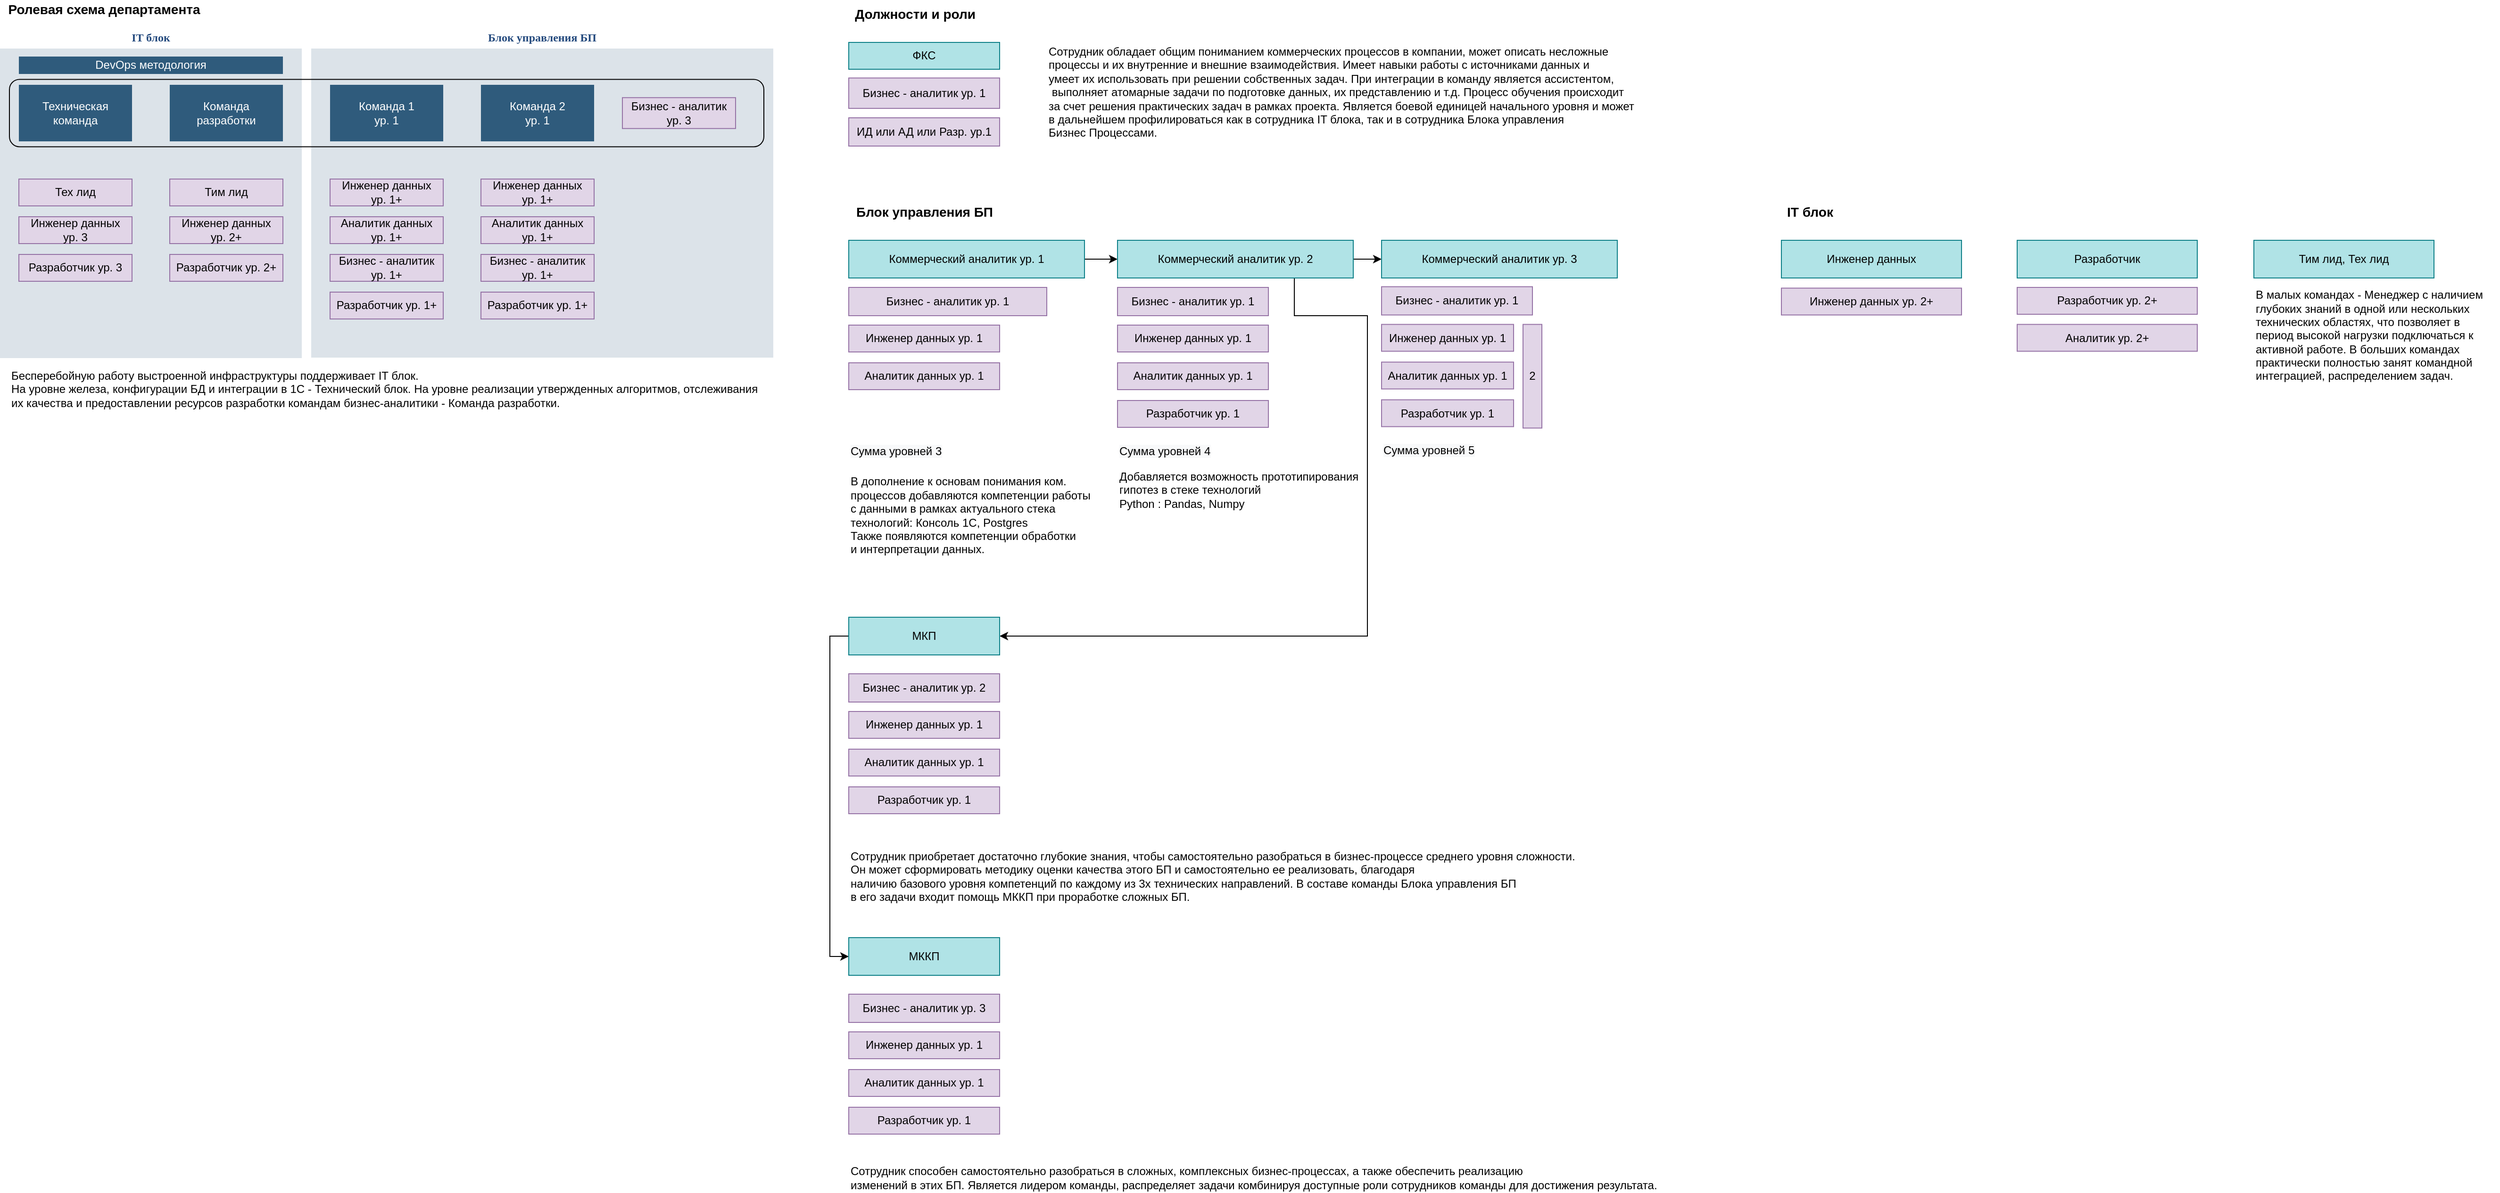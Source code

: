 <mxfile version="18.1.2" type="github">
  <diagram id="07fea595-8f29-1299-0266-81d95cde20df" name="Page-1">
    <mxGraphModel dx="2785" dy="928" grid="1" gridSize="10" guides="1" tooltips="1" connect="1" arrows="1" fold="1" page="1" pageScale="1" pageWidth="1169" pageHeight="827" background="#ffffff" math="0" shadow="0">
      <root>
        <mxCell id="0" />
        <mxCell id="1" parent="0" />
        <mxCell id="170" value="&lt;font color=&quot;#23497d&quot;&gt;IT блок&lt;/font&gt;" style="swimlane;whiteSpace=wrap;fillColor=none;swimlaneFillColor=#BAC8D3;fontColor=#2F5B7C;fontFamily=Tahoma;html=1;strokeColor=none;opacity=50;" parent="1" vertex="1">
          <mxGeometry x="-970" y="553.5" width="320" height="351.5" as="geometry">
            <mxRectangle x="20" y="20" width="80" height="23" as="alternateBounds" />
          </mxGeometry>
        </mxCell>
        <mxCell id="171" value="Техническая команда" style="whiteSpace=wrap;shadow=0;fontColor=#FFFFFF;fontFamily=Helvetica;fontStyle=0;html=1;fontSize=12;plain-purple;strokeColor=none;fillColor=#2f5b7c;gradientColor=none;spacing=6;verticalAlign=middle;" parent="170" vertex="1">
          <mxGeometry x="20" y="61.5" width="120" height="60" as="geometry" />
        </mxCell>
        <mxCell id="172" value="Команда разработки" style="whiteSpace=wrap;strokeColor=none;fillColor=#2f5b7c;shadow=0;fontColor=#FFFFFF;fontFamily=Helvetica;fontStyle=0;html=1;fontSize=12;spacing=6;verticalAlign=middle;" parent="170" vertex="1">
          <mxGeometry x="180" y="61.5" width="120" height="60" as="geometry" />
        </mxCell>
        <mxCell id="173" value="Тех лид" style="whiteSpace=wrap;strokeColor=#9673a6;fillColor=#e1d5e7;shadow=0;fontFamily=Helvetica;fontStyle=0;html=1;fontSize=12;spacing=6;verticalAlign=middle;" parent="170" vertex="1">
          <mxGeometry x="20" y="161.5" width="120" height="28.5" as="geometry" />
        </mxCell>
        <mxCell id="182" value="DevOps методология" style="whiteSpace=wrap;strokeColor=none;fillColor=#2f5b7c;shadow=0;fontColor=#FFFFFF;fontFamily=Helvetica;fontStyle=0;html=1;fontSize=12;spacing=6;verticalAlign=middle;" parent="170" vertex="1">
          <mxGeometry x="20" y="31.5" width="280" height="18.5" as="geometry" />
        </mxCell>
        <mxCell id="q-G5kUrWomw_NDkCvjXE-217" value="Инженер данных ур. 3" style="whiteSpace=wrap;strokeColor=#9673a6;fillColor=#e1d5e7;shadow=0;fontFamily=Helvetica;fontStyle=0;html=1;fontSize=12;spacing=6;verticalAlign=middle;" vertex="1" parent="170">
          <mxGeometry x="20" y="201.5" width="120" height="28.5" as="geometry" />
        </mxCell>
        <mxCell id="q-G5kUrWomw_NDkCvjXE-218" value="Разработчик ур. 3" style="whiteSpace=wrap;strokeColor=#9673a6;fillColor=#e1d5e7;shadow=0;fontFamily=Helvetica;fontStyle=0;html=1;fontSize=12;spacing=6;verticalAlign=middle;" vertex="1" parent="170">
          <mxGeometry x="20" y="241.5" width="120" height="28.5" as="geometry" />
        </mxCell>
        <mxCell id="q-G5kUrWomw_NDkCvjXE-219" value="Тим лид" style="whiteSpace=wrap;strokeColor=#9673a6;fillColor=#e1d5e7;shadow=0;fontFamily=Helvetica;fontStyle=0;html=1;fontSize=12;spacing=6;verticalAlign=middle;" vertex="1" parent="170">
          <mxGeometry x="180" y="161.5" width="120" height="28.5" as="geometry" />
        </mxCell>
        <mxCell id="q-G5kUrWomw_NDkCvjXE-220" value="Инженер данных ур. 2+" style="whiteSpace=wrap;strokeColor=#9673a6;fillColor=#e1d5e7;shadow=0;fontFamily=Helvetica;fontStyle=0;html=1;fontSize=12;spacing=6;verticalAlign=middle;" vertex="1" parent="170">
          <mxGeometry x="180" y="201.5" width="120" height="28.5" as="geometry" />
        </mxCell>
        <mxCell id="q-G5kUrWomw_NDkCvjXE-221" value="Разработчик ур. 2+" style="whiteSpace=wrap;strokeColor=#9673a6;fillColor=#e1d5e7;shadow=0;fontFamily=Helvetica;fontStyle=0;html=1;fontSize=12;spacing=6;verticalAlign=middle;" vertex="1" parent="170">
          <mxGeometry x="180" y="241.5" width="120" height="28.5" as="geometry" />
        </mxCell>
        <mxCell id="q-G5kUrWomw_NDkCvjXE-231" value="&lt;font style=&quot;font-size: 14px;&quot;&gt;&lt;b&gt;Ролевая схема департамента&lt;/b&gt;&lt;/font&gt;" style="text;html=1;align=center;verticalAlign=middle;resizable=0;points=[];autosize=1;strokeColor=none;fillColor=none;" vertex="1" parent="1">
          <mxGeometry x="-970" y="525" width="220" height="20" as="geometry" />
        </mxCell>
        <mxCell id="183" value="&lt;font color=&quot;#23497d&quot;&gt;Блок управления БП&lt;/font&gt;" style="swimlane;whiteSpace=wrap;fillColor=none;swimlaneFillColor=#BAC8D3;fontColor=#2F5B7C;fontFamily=Tahoma;html=1;strokeColor=none;opacity=50;" parent="1" vertex="1">
          <mxGeometry x="-640" y="553.5" width="490" height="351" as="geometry">
            <mxRectangle x="270" y="110" width="80" height="23" as="alternateBounds" />
          </mxGeometry>
        </mxCell>
        <mxCell id="184" value="Команда 1&lt;br&gt;ур. 1" style="whiteSpace=wrap;shadow=0;fontColor=#FFFFFF;fontFamily=Helvetica;fontStyle=0;html=1;fontSize=12;plain-purple;strokeColor=none;fillColor=#2f5b7c;gradientColor=none;spacing=6;verticalAlign=middle;" parent="183" vertex="1">
          <mxGeometry x="20" y="61.5" width="120" height="60" as="geometry" />
        </mxCell>
        <mxCell id="q-G5kUrWomw_NDkCvjXE-222" value="Команда 2&lt;br&gt;ур. 1" style="whiteSpace=wrap;shadow=0;fontColor=#FFFFFF;fontFamily=Helvetica;fontStyle=0;html=1;fontSize=12;plain-purple;strokeColor=none;fillColor=#2f5b7c;gradientColor=none;spacing=6;verticalAlign=middle;" vertex="1" parent="183">
          <mxGeometry x="180" y="61.5" width="120" height="60" as="geometry" />
        </mxCell>
        <mxCell id="q-G5kUrWomw_NDkCvjXE-223" value="Инженер данных ур. 1+" style="whiteSpace=wrap;strokeColor=#9673a6;fillColor=#e1d5e7;shadow=0;fontFamily=Helvetica;fontStyle=0;html=1;fontSize=12;spacing=6;verticalAlign=middle;" vertex="1" parent="183">
          <mxGeometry x="20" y="161.5" width="120" height="28.5" as="geometry" />
        </mxCell>
        <mxCell id="q-G5kUrWomw_NDkCvjXE-224" value="Аналитик данных ур. 1+" style="whiteSpace=wrap;strokeColor=#9673a6;fillColor=#e1d5e7;shadow=0;fontFamily=Helvetica;fontStyle=0;html=1;fontSize=12;spacing=6;verticalAlign=middle;" vertex="1" parent="183">
          <mxGeometry x="20" y="201.5" width="120" height="28.5" as="geometry" />
        </mxCell>
        <mxCell id="q-G5kUrWomw_NDkCvjXE-225" value="Бизнес - аналитик ур. 1+" style="whiteSpace=wrap;strokeColor=#9673a6;fillColor=#e1d5e7;shadow=0;fontFamily=Helvetica;fontStyle=0;html=1;fontSize=12;spacing=6;verticalAlign=middle;" vertex="1" parent="183">
          <mxGeometry x="20" y="241.5" width="120" height="28.5" as="geometry" />
        </mxCell>
        <mxCell id="q-G5kUrWomw_NDkCvjXE-226" value="Разработчик ур. 1+" style="whiteSpace=wrap;strokeColor=#9673a6;fillColor=#e1d5e7;shadow=0;fontFamily=Helvetica;fontStyle=0;html=1;fontSize=12;spacing=6;verticalAlign=middle;" vertex="1" parent="183">
          <mxGeometry x="20" y="281.5" width="120" height="28.5" as="geometry" />
        </mxCell>
        <mxCell id="q-G5kUrWomw_NDkCvjXE-227" value="Инженер данных ур. 1+" style="whiteSpace=wrap;strokeColor=#9673a6;fillColor=#e1d5e7;shadow=0;fontFamily=Helvetica;fontStyle=0;html=1;fontSize=12;spacing=6;verticalAlign=middle;" vertex="1" parent="183">
          <mxGeometry x="180" y="161.5" width="120" height="28.5" as="geometry" />
        </mxCell>
        <mxCell id="q-G5kUrWomw_NDkCvjXE-228" value="Аналитик данных ур. 1+" style="whiteSpace=wrap;strokeColor=#9673a6;fillColor=#e1d5e7;shadow=0;fontFamily=Helvetica;fontStyle=0;html=1;fontSize=12;spacing=6;verticalAlign=middle;" vertex="1" parent="183">
          <mxGeometry x="180" y="201.5" width="120" height="28.5" as="geometry" />
        </mxCell>
        <mxCell id="q-G5kUrWomw_NDkCvjXE-229" value="Бизнес - аналитик ур. 1+" style="whiteSpace=wrap;strokeColor=#9673a6;fillColor=#e1d5e7;shadow=0;fontFamily=Helvetica;fontStyle=0;html=1;fontSize=12;spacing=6;verticalAlign=middle;" vertex="1" parent="183">
          <mxGeometry x="180" y="241.5" width="120" height="28.5" as="geometry" />
        </mxCell>
        <mxCell id="q-G5kUrWomw_NDkCvjXE-230" value="Разработчик ур. 1+" style="whiteSpace=wrap;strokeColor=#9673a6;fillColor=#e1d5e7;shadow=0;fontFamily=Helvetica;fontStyle=0;html=1;fontSize=12;spacing=6;verticalAlign=middle;" vertex="1" parent="183">
          <mxGeometry x="180" y="281.5" width="120" height="28.5" as="geometry" />
        </mxCell>
        <mxCell id="q-G5kUrWomw_NDkCvjXE-232" value="" style="rounded=1;whiteSpace=wrap;html=1;fillColor=none;" vertex="1" parent="183">
          <mxGeometry x="-320" y="55.75" width="800" height="71.5" as="geometry" />
        </mxCell>
        <mxCell id="q-G5kUrWomw_NDkCvjXE-233" value="Бизнес - аналитик ур. 3" style="whiteSpace=wrap;strokeColor=#9673a6;fillColor=#e1d5e7;shadow=0;fontFamily=Helvetica;fontStyle=0;html=1;fontSize=12;spacing=6;verticalAlign=middle;" vertex="1" parent="183">
          <mxGeometry x="330" y="75.13" width="120" height="32.75" as="geometry" />
        </mxCell>
        <mxCell id="q-G5kUrWomw_NDkCvjXE-234" value="&lt;font style=&quot;font-size: 14px;&quot;&gt;&lt;b&gt;Должности и роли&lt;/b&gt;&lt;/font&gt;" style="text;html=1;align=center;verticalAlign=middle;resizable=0;points=[];autosize=1;strokeColor=none;fillColor=none;" vertex="1" parent="1">
          <mxGeometry x="-70" y="530" width="140" height="20" as="geometry" />
        </mxCell>
        <mxCell id="q-G5kUrWomw_NDkCvjXE-276" style="edgeStyle=orthogonalEdgeStyle;rounded=0;orthogonalLoop=1;jettySize=auto;html=1;exitX=1;exitY=0.5;exitDx=0;exitDy=0;entryX=0;entryY=0.5;entryDx=0;entryDy=0;fontSize=14;" edge="1" parent="1" source="q-G5kUrWomw_NDkCvjXE-235" target="q-G5kUrWomw_NDkCvjXE-243">
          <mxGeometry relative="1" as="geometry" />
        </mxCell>
        <mxCell id="q-G5kUrWomw_NDkCvjXE-235" value="Коммерческий аналитик ур. 1" style="whiteSpace=wrap;strokeColor=#0e8088;fillColor=#b0e3e6;shadow=0;fontFamily=Helvetica;fontStyle=0;html=1;fontSize=12;spacing=6;verticalAlign=middle;" vertex="1" parent="1">
          <mxGeometry x="-70" y="780" width="250" height="40" as="geometry" />
        </mxCell>
        <mxCell id="q-G5kUrWomw_NDkCvjXE-236" value="ФКС" style="whiteSpace=wrap;strokeColor=#0e8088;fillColor=#b0e3e6;shadow=0;fontFamily=Helvetica;fontStyle=0;html=1;fontSize=12;spacing=6;verticalAlign=middle;" vertex="1" parent="1">
          <mxGeometry x="-70" y="570" width="160" height="28.5" as="geometry" />
        </mxCell>
        <mxCell id="q-G5kUrWomw_NDkCvjXE-237" value="Бизнес - аналитик ур. 1" style="whiteSpace=wrap;strokeColor=#9673a6;fillColor=#e1d5e7;shadow=0;fontFamily=Helvetica;fontStyle=0;html=1;fontSize=12;spacing=6;verticalAlign=middle;" vertex="1" parent="1">
          <mxGeometry x="-70" y="607.75" width="160" height="32.25" as="geometry" />
        </mxCell>
        <mxCell id="q-G5kUrWomw_NDkCvjXE-238" value="Инженер данных ур. 1" style="whiteSpace=wrap;strokeColor=#9673a6;fillColor=#e1d5e7;shadow=0;fontFamily=Helvetica;fontStyle=0;html=1;fontSize=12;spacing=6;verticalAlign=middle;" vertex="1" parent="1">
          <mxGeometry x="-70" y="870" width="160" height="28.5" as="geometry" />
        </mxCell>
        <mxCell id="q-G5kUrWomw_NDkCvjXE-239" value="ИД или АД или Разр. ур.1" style="whiteSpace=wrap;strokeColor=#9673a6;fillColor=#e1d5e7;shadow=0;fontFamily=Helvetica;fontStyle=0;html=1;fontSize=12;spacing=6;verticalAlign=middle;" vertex="1" parent="1">
          <mxGeometry x="-70" y="650" width="160" height="30" as="geometry" />
        </mxCell>
        <mxCell id="q-G5kUrWomw_NDkCvjXE-240" value="Аналитик данных ур. 1" style="whiteSpace=wrap;strokeColor=#9673a6;fillColor=#e1d5e7;shadow=0;fontFamily=Helvetica;fontStyle=0;html=1;fontSize=12;spacing=6;verticalAlign=middle;" vertex="1" parent="1">
          <mxGeometry x="-70" y="910" width="160" height="28.5" as="geometry" />
        </mxCell>
        <mxCell id="q-G5kUrWomw_NDkCvjXE-241" value="Бизнес - аналитик ур. 1" style="whiteSpace=wrap;strokeColor=#9673a6;fillColor=#e1d5e7;shadow=0;fontFamily=Helvetica;fontStyle=0;html=1;fontSize=12;spacing=6;verticalAlign=middle;" vertex="1" parent="1">
          <mxGeometry x="-70" y="830" width="210" height="30" as="geometry" />
        </mxCell>
        <mxCell id="q-G5kUrWomw_NDkCvjXE-277" style="edgeStyle=orthogonalEdgeStyle;rounded=0;orthogonalLoop=1;jettySize=auto;html=1;exitX=1;exitY=0.5;exitDx=0;exitDy=0;entryX=0;entryY=0.5;entryDx=0;entryDy=0;fontSize=14;" edge="1" parent="1" source="q-G5kUrWomw_NDkCvjXE-243" target="q-G5kUrWomw_NDkCvjXE-248">
          <mxGeometry relative="1" as="geometry" />
        </mxCell>
        <mxCell id="q-G5kUrWomw_NDkCvjXE-278" style="edgeStyle=orthogonalEdgeStyle;rounded=0;orthogonalLoop=1;jettySize=auto;html=1;exitX=0.75;exitY=1;exitDx=0;exitDy=0;entryX=1;entryY=0.5;entryDx=0;entryDy=0;fontSize=14;" edge="1" parent="1" source="q-G5kUrWomw_NDkCvjXE-243" target="q-G5kUrWomw_NDkCvjXE-254">
          <mxGeometry relative="1" as="geometry">
            <Array as="points">
              <mxPoint x="403" y="860" />
              <mxPoint x="480" y="860" />
              <mxPoint x="480" y="1200" />
            </Array>
          </mxGeometry>
        </mxCell>
        <mxCell id="q-G5kUrWomw_NDkCvjXE-243" value="Коммерческий аналитик ур. 2" style="whiteSpace=wrap;strokeColor=#0e8088;fillColor=#b0e3e6;shadow=0;fontFamily=Helvetica;fontStyle=0;html=1;fontSize=12;spacing=6;verticalAlign=middle;" vertex="1" parent="1">
          <mxGeometry x="215" y="780" width="250" height="40" as="geometry" />
        </mxCell>
        <mxCell id="q-G5kUrWomw_NDkCvjXE-244" value="Инженер данных ур. 1" style="whiteSpace=wrap;strokeColor=#9673a6;fillColor=#e1d5e7;shadow=0;fontFamily=Helvetica;fontStyle=0;html=1;fontSize=12;spacing=6;verticalAlign=middle;" vertex="1" parent="1">
          <mxGeometry x="215" y="870" width="160" height="28.5" as="geometry" />
        </mxCell>
        <mxCell id="q-G5kUrWomw_NDkCvjXE-245" value="Аналитик данных ур. 1" style="whiteSpace=wrap;strokeColor=#9673a6;fillColor=#e1d5e7;shadow=0;fontFamily=Helvetica;fontStyle=0;html=1;fontSize=12;spacing=6;verticalAlign=middle;" vertex="1" parent="1">
          <mxGeometry x="215" y="910" width="160" height="28.5" as="geometry" />
        </mxCell>
        <mxCell id="q-G5kUrWomw_NDkCvjXE-246" value="Бизнес - аналитик ур. 1" style="whiteSpace=wrap;strokeColor=#9673a6;fillColor=#e1d5e7;shadow=0;fontFamily=Helvetica;fontStyle=0;html=1;fontSize=12;spacing=6;verticalAlign=middle;" vertex="1" parent="1">
          <mxGeometry x="215" y="830" width="160" height="30" as="geometry" />
        </mxCell>
        <mxCell id="q-G5kUrWomw_NDkCvjXE-247" value="Разработчик ур. 1" style="whiteSpace=wrap;strokeColor=#9673a6;fillColor=#e1d5e7;shadow=0;fontFamily=Helvetica;fontStyle=0;html=1;fontSize=12;spacing=6;verticalAlign=middle;" vertex="1" parent="1">
          <mxGeometry x="215" y="950" width="160" height="28.5" as="geometry" />
        </mxCell>
        <mxCell id="q-G5kUrWomw_NDkCvjXE-248" value="Коммерческий аналитик ур. 3" style="whiteSpace=wrap;strokeColor=#0e8088;fillColor=#b0e3e6;shadow=0;fontFamily=Helvetica;fontStyle=0;html=1;fontSize=12;spacing=6;verticalAlign=middle;" vertex="1" parent="1">
          <mxGeometry x="495" y="780" width="250" height="40" as="geometry" />
        </mxCell>
        <mxCell id="q-G5kUrWomw_NDkCvjXE-249" value="Инженер данных ур. 1" style="whiteSpace=wrap;strokeColor=#9673a6;fillColor=#e1d5e7;shadow=0;fontFamily=Helvetica;fontStyle=0;html=1;fontSize=12;spacing=6;verticalAlign=middle;" vertex="1" parent="1">
          <mxGeometry x="495" y="869.25" width="140" height="28.5" as="geometry" />
        </mxCell>
        <mxCell id="q-G5kUrWomw_NDkCvjXE-250" value="Аналитик данных ур. 1" style="whiteSpace=wrap;strokeColor=#9673a6;fillColor=#e1d5e7;shadow=0;fontFamily=Helvetica;fontStyle=0;html=1;fontSize=12;spacing=6;verticalAlign=middle;" vertex="1" parent="1">
          <mxGeometry x="495" y="909.25" width="140" height="28.5" as="geometry" />
        </mxCell>
        <mxCell id="q-G5kUrWomw_NDkCvjXE-251" value="Бизнес - аналитик ур. 1" style="whiteSpace=wrap;strokeColor=#9673a6;fillColor=#e1d5e7;shadow=0;fontFamily=Helvetica;fontStyle=0;html=1;fontSize=12;spacing=6;verticalAlign=middle;" vertex="1" parent="1">
          <mxGeometry x="495" y="829.25" width="160" height="30" as="geometry" />
        </mxCell>
        <mxCell id="q-G5kUrWomw_NDkCvjXE-252" value="Разработчик ур. 1" style="whiteSpace=wrap;strokeColor=#9673a6;fillColor=#e1d5e7;shadow=0;fontFamily=Helvetica;fontStyle=0;html=1;fontSize=12;spacing=6;verticalAlign=middle;" vertex="1" parent="1">
          <mxGeometry x="495" y="949.25" width="140" height="28.5" as="geometry" />
        </mxCell>
        <mxCell id="q-G5kUrWomw_NDkCvjXE-253" value="2" style="whiteSpace=wrap;strokeColor=#9673a6;fillColor=#e1d5e7;shadow=0;fontFamily=Helvetica;fontStyle=0;html=1;fontSize=12;spacing=6;verticalAlign=middle;" vertex="1" parent="1">
          <mxGeometry x="645" y="869.25" width="20" height="110" as="geometry" />
        </mxCell>
        <mxCell id="q-G5kUrWomw_NDkCvjXE-285" style="edgeStyle=orthogonalEdgeStyle;rounded=0;orthogonalLoop=1;jettySize=auto;html=1;exitX=0;exitY=0.5;exitDx=0;exitDy=0;entryX=0;entryY=0.5;entryDx=0;entryDy=0;fontSize=14;" edge="1" parent="1" source="q-G5kUrWomw_NDkCvjXE-254" target="q-G5kUrWomw_NDkCvjXE-259">
          <mxGeometry relative="1" as="geometry" />
        </mxCell>
        <mxCell id="q-G5kUrWomw_NDkCvjXE-254" value="МКП" style="whiteSpace=wrap;strokeColor=#0e8088;fillColor=#b0e3e6;shadow=0;fontFamily=Helvetica;fontStyle=0;html=1;fontSize=12;spacing=6;verticalAlign=middle;" vertex="1" parent="1">
          <mxGeometry x="-70" y="1180" width="160" height="40" as="geometry" />
        </mxCell>
        <mxCell id="q-G5kUrWomw_NDkCvjXE-255" value="Инженер данных ур. 1" style="whiteSpace=wrap;strokeColor=#9673a6;fillColor=#e1d5e7;shadow=0;fontFamily=Helvetica;fontStyle=0;html=1;fontSize=12;spacing=6;verticalAlign=middle;" vertex="1" parent="1">
          <mxGeometry x="-70" y="1280" width="160" height="28.5" as="geometry" />
        </mxCell>
        <mxCell id="q-G5kUrWomw_NDkCvjXE-256" value="Аналитик данных ур. 1" style="whiteSpace=wrap;strokeColor=#9673a6;fillColor=#e1d5e7;shadow=0;fontFamily=Helvetica;fontStyle=0;html=1;fontSize=12;spacing=6;verticalAlign=middle;" vertex="1" parent="1">
          <mxGeometry x="-70" y="1320" width="160" height="28.5" as="geometry" />
        </mxCell>
        <mxCell id="q-G5kUrWomw_NDkCvjXE-257" value="Бизнес - аналитик ур. 2" style="whiteSpace=wrap;strokeColor=#9673a6;fillColor=#e1d5e7;shadow=0;fontFamily=Helvetica;fontStyle=0;html=1;fontSize=12;spacing=6;verticalAlign=middle;" vertex="1" parent="1">
          <mxGeometry x="-70" y="1240" width="160" height="30" as="geometry" />
        </mxCell>
        <mxCell id="q-G5kUrWomw_NDkCvjXE-258" value="Разработчик ур. 1" style="whiteSpace=wrap;strokeColor=#9673a6;fillColor=#e1d5e7;shadow=0;fontFamily=Helvetica;fontStyle=0;html=1;fontSize=12;spacing=6;verticalAlign=middle;" vertex="1" parent="1">
          <mxGeometry x="-70" y="1360" width="160" height="28.5" as="geometry" />
        </mxCell>
        <mxCell id="q-G5kUrWomw_NDkCvjXE-259" value="МККП" style="whiteSpace=wrap;strokeColor=#0e8088;fillColor=#b0e3e6;shadow=0;fontFamily=Helvetica;fontStyle=0;html=1;fontSize=12;spacing=6;verticalAlign=middle;" vertex="1" parent="1">
          <mxGeometry x="-70" y="1520" width="160" height="40" as="geometry" />
        </mxCell>
        <mxCell id="q-G5kUrWomw_NDkCvjXE-260" value="Инженер данных ур. 1" style="whiteSpace=wrap;strokeColor=#9673a6;fillColor=#e1d5e7;shadow=0;fontFamily=Helvetica;fontStyle=0;html=1;fontSize=12;spacing=6;verticalAlign=middle;" vertex="1" parent="1">
          <mxGeometry x="-70" y="1620" width="160" height="28.5" as="geometry" />
        </mxCell>
        <mxCell id="q-G5kUrWomw_NDkCvjXE-261" value="Аналитик данных ур. 1" style="whiteSpace=wrap;strokeColor=#9673a6;fillColor=#e1d5e7;shadow=0;fontFamily=Helvetica;fontStyle=0;html=1;fontSize=12;spacing=6;verticalAlign=middle;" vertex="1" parent="1">
          <mxGeometry x="-70" y="1660" width="160" height="28.5" as="geometry" />
        </mxCell>
        <mxCell id="q-G5kUrWomw_NDkCvjXE-262" value="Бизнес - аналитик ур. 3" style="whiteSpace=wrap;strokeColor=#9673a6;fillColor=#e1d5e7;shadow=0;fontFamily=Helvetica;fontStyle=0;html=1;fontSize=12;spacing=6;verticalAlign=middle;" vertex="1" parent="1">
          <mxGeometry x="-70" y="1580" width="160" height="30" as="geometry" />
        </mxCell>
        <mxCell id="q-G5kUrWomw_NDkCvjXE-263" value="Разработчик ур. 1" style="whiteSpace=wrap;strokeColor=#9673a6;fillColor=#e1d5e7;shadow=0;fontFamily=Helvetica;fontStyle=0;html=1;fontSize=12;spacing=6;verticalAlign=middle;" vertex="1" parent="1">
          <mxGeometry x="-70" y="1700" width="160" height="28.5" as="geometry" />
        </mxCell>
        <mxCell id="q-G5kUrWomw_NDkCvjXE-266" value="&lt;span style=&quot;color: rgb(0, 0, 0); font-family: Helvetica; font-size: 12px; font-style: normal; font-variant-ligatures: normal; font-variant-caps: normal; font-weight: 400; letter-spacing: normal; orphans: 2; text-align: center; text-indent: 0px; text-transform: none; widows: 2; word-spacing: 0px; -webkit-text-stroke-width: 0px; background-color: rgb(248, 249, 250); text-decoration-thickness: initial; text-decoration-style: initial; text-decoration-color: initial; float: none; display: inline !important;&quot;&gt;Сумма уровней 3&lt;/span&gt;" style="text;whiteSpace=wrap;html=1;" vertex="1" parent="1">
          <mxGeometry x="-70" y="990" width="120" height="30" as="geometry" />
        </mxCell>
        <mxCell id="q-G5kUrWomw_NDkCvjXE-267" value="&lt;span style=&quot;color: rgb(0, 0, 0); font-family: Helvetica; font-size: 12px; font-style: normal; font-variant-ligatures: normal; font-variant-caps: normal; font-weight: 400; letter-spacing: normal; orphans: 2; text-align: center; text-indent: 0px; text-transform: none; widows: 2; word-spacing: 0px; -webkit-text-stroke-width: 0px; background-color: rgb(248, 249, 250); text-decoration-thickness: initial; text-decoration-style: initial; text-decoration-color: initial; float: none; display: inline !important;&quot;&gt;Сумма уровней 4&lt;/span&gt;" style="text;whiteSpace=wrap;html=1;" vertex="1" parent="1">
          <mxGeometry x="215" y="990" width="120" height="30" as="geometry" />
        </mxCell>
        <mxCell id="q-G5kUrWomw_NDkCvjXE-268" value="&lt;span style=&quot;color: rgb(0, 0, 0); font-family: Helvetica; font-size: 12px; font-style: normal; font-variant-ligatures: normal; font-variant-caps: normal; font-weight: 400; letter-spacing: normal; orphans: 2; text-align: center; text-indent: 0px; text-transform: none; widows: 2; word-spacing: 0px; -webkit-text-stroke-width: 0px; background-color: rgb(248, 249, 250); text-decoration-thickness: initial; text-decoration-style: initial; text-decoration-color: initial; float: none; display: inline !important;&quot;&gt;Сумма уровней 5&lt;/span&gt;" style="text;whiteSpace=wrap;html=1;" vertex="1" parent="1">
          <mxGeometry x="495" y="989.25" width="120" height="30" as="geometry" />
        </mxCell>
        <mxCell id="q-G5kUrWomw_NDkCvjXE-265" value="&lt;div style=&quot;&quot;&gt;&lt;span style=&quot;background-color: initial;&quot;&gt;Сотрудник обладает общим пониманием коммерческих процессов в компании,&amp;nbsp;&lt;/span&gt;&lt;span style=&quot;background-color: initial;&quot;&gt;может описать несложные&amp;nbsp;&lt;/span&gt;&lt;/div&gt;&lt;div style=&quot;&quot;&gt;&lt;span style=&quot;background-color: initial;&quot;&gt;процессы и их внутренние и внешние взаимодействия.&amp;nbsp;&lt;/span&gt;&lt;span style=&quot;background-color: initial;&quot;&gt;Имеет навыки работы с источниками данных и&amp;nbsp;&lt;/span&gt;&lt;/div&gt;&lt;div style=&quot;&quot;&gt;&lt;span style=&quot;background-color: initial;&quot;&gt;умеет их использовать при решении собственных задач.&amp;nbsp;&lt;/span&gt;&lt;span style=&quot;background-color: initial;&quot;&gt;При интеграции в команду является ассистентом,&lt;/span&gt;&lt;/div&gt;&lt;div style=&quot;&quot;&gt;&lt;span style=&quot;background-color: initial;&quot;&gt;&amp;nbsp;выполняет атомарные задачи по подготовке данных, их представлению и т.д. Процесс обучения происходит&amp;nbsp;&lt;/span&gt;&lt;/div&gt;&lt;div style=&quot;&quot;&gt;&lt;span style=&quot;background-color: initial;&quot;&gt;за счет решения практических задач в рамках проекта. Является боевой единицей начального уровня и может&amp;nbsp;&lt;/span&gt;&lt;/div&gt;&lt;div style=&quot;&quot;&gt;в дальнейшем профилироваться как в сотрудника IT блока, так и в сотрудника Блока управления&amp;nbsp;&lt;/div&gt;&lt;div style=&quot;&quot;&gt;Бизнес Процессами.&lt;/div&gt;&lt;div style=&quot;&quot;&gt;&lt;br&gt;&lt;/div&gt;" style="text;html=1;align=left;verticalAlign=middle;resizable=0;points=[];autosize=1;strokeColor=none;fillColor=none;" vertex="1" parent="1">
          <mxGeometry x="140" y="570" width="640" height="120" as="geometry" />
        </mxCell>
        <mxCell id="q-G5kUrWomw_NDkCvjXE-270" value="В дополнение к основам понимания ком. &lt;br&gt;процессов добавляются компетенции работы &lt;br&gt;с данными в рамках&amp;nbsp;актуального стека &lt;br&gt;технологий: Консоль 1С, Postgres&amp;nbsp;&lt;br&gt;Также появляются компетенции&amp;nbsp;обработки &lt;br&gt;и интерпретации данных." style="text;html=1;align=left;verticalAlign=middle;resizable=0;points=[];autosize=1;strokeColor=none;fillColor=none;" vertex="1" parent="1">
          <mxGeometry x="-70" y="1027" width="270" height="90" as="geometry" />
        </mxCell>
        <mxCell id="q-G5kUrWomw_NDkCvjXE-271" value="Добавляется возможность&amp;nbsp;прототипирования &lt;br&gt;гипотез в стеке технологий&lt;br&gt;Python : Pandas, Numpy" style="text;html=1;align=left;verticalAlign=middle;resizable=0;points=[];autosize=1;strokeColor=none;fillColor=none;" vertex="1" parent="1">
          <mxGeometry x="215" y="1020" width="270" height="50" as="geometry" />
        </mxCell>
        <mxCell id="q-G5kUrWomw_NDkCvjXE-272" value="Бесперебойную работу выстроенной инфраструктуры поддерживает IT блок. &lt;br&gt;На уровне железа, конфигурации БД и интеграции в 1С - Технический блок. На уровне реализации утвержденных алгоритмов, отслеживания&amp;nbsp;&lt;br&gt;их качества и предоставлении ресурсов разработки командам бизнес-аналитики - Команда разработки.&lt;br&gt;&amp;nbsp;&amp;nbsp;" style="text;html=1;align=left;verticalAlign=middle;resizable=0;points=[];autosize=1;strokeColor=none;fillColor=none;" vertex="1" parent="1">
          <mxGeometry x="-960" y="915" width="810" height="60" as="geometry" />
        </mxCell>
        <mxCell id="q-G5kUrWomw_NDkCvjXE-274" value="&lt;b&gt;Блок управления БП&lt;/b&gt;" style="text;html=1;align=center;verticalAlign=middle;resizable=0;points=[];autosize=1;strokeColor=none;fillColor=none;fontSize=14;" vertex="1" parent="1">
          <mxGeometry x="-70" y="740" width="160" height="20" as="geometry" />
        </mxCell>
        <mxCell id="q-G5kUrWomw_NDkCvjXE-275" value="Сотрудник приобретает достаточно глубокие знания, чтобы самостоятельно разобраться в бизнес-процессе среднего уровня сложности.&lt;br&gt;Он может сформировать методику оценки качества этого БП и самостоятельно ее реализовать, благодаря&amp;nbsp;&lt;br&gt;наличию базового уровня компетенций по каждому из 3х технических направлений. В составе команды Блока управления БП&lt;br&gt;в его задачи входит помощь МККП при проработке сложных БП." style="text;html=1;align=left;verticalAlign=middle;resizable=0;points=[];autosize=1;strokeColor=none;fillColor=none;" vertex="1" parent="1">
          <mxGeometry x="-70" y="1425" width="780" height="60" as="geometry" />
        </mxCell>
        <mxCell id="q-G5kUrWomw_NDkCvjXE-279" value="&lt;b&gt;IT блок&lt;/b&gt;" style="text;html=1;align=center;verticalAlign=middle;resizable=0;points=[];autosize=1;strokeColor=none;fillColor=none;fontSize=14;" vertex="1" parent="1">
          <mxGeometry x="919" y="740" width="60" height="20" as="geometry" />
        </mxCell>
        <mxCell id="q-G5kUrWomw_NDkCvjXE-280" value="Инженер данных" style="whiteSpace=wrap;strokeColor=#0e8088;fillColor=#b0e3e6;shadow=0;fontFamily=Helvetica;fontStyle=0;html=1;fontSize=12;spacing=6;verticalAlign=middle;" vertex="1" parent="1">
          <mxGeometry x="919" y="780" width="191" height="40" as="geometry" />
        </mxCell>
        <mxCell id="q-G5kUrWomw_NDkCvjXE-281" value="Разработчик" style="whiteSpace=wrap;strokeColor=#0e8088;fillColor=#b0e3e6;shadow=0;fontFamily=Helvetica;fontStyle=0;html=1;fontSize=12;spacing=6;verticalAlign=middle;" vertex="1" parent="1">
          <mxGeometry x="1169" y="780" width="191" height="40" as="geometry" />
        </mxCell>
        <mxCell id="q-G5kUrWomw_NDkCvjXE-282" value="Инженер данных ур. 2+" style="whiteSpace=wrap;strokeColor=#9673a6;fillColor=#e1d5e7;shadow=0;fontFamily=Helvetica;fontStyle=0;html=1;fontSize=12;spacing=6;verticalAlign=middle;" vertex="1" parent="1">
          <mxGeometry x="919" y="830.75" width="191" height="28.5" as="geometry" />
        </mxCell>
        <mxCell id="q-G5kUrWomw_NDkCvjXE-283" value="Разработчик ур. 2+" style="whiteSpace=wrap;strokeColor=#9673a6;fillColor=#e1d5e7;shadow=0;fontFamily=Helvetica;fontStyle=0;html=1;fontSize=12;spacing=6;verticalAlign=middle;" vertex="1" parent="1">
          <mxGeometry x="1169" y="830" width="191" height="28.5" as="geometry" />
        </mxCell>
        <mxCell id="q-G5kUrWomw_NDkCvjXE-284" value="Сотрудник способен самостоятельно разобраться в сложных, комплексных бизнес-процессах, а также обеспечить реализацию &lt;br&gt;изменений в этих БП. Является лидером команды, распределяет задачи комбинируя доступные роли сотрудников команды для достижения результата." style="text;html=1;align=left;verticalAlign=middle;resizable=0;points=[];autosize=1;strokeColor=none;fillColor=none;" vertex="1" parent="1">
          <mxGeometry x="-70" y="1760" width="870" height="30" as="geometry" />
        </mxCell>
        <mxCell id="q-G5kUrWomw_NDkCvjXE-286" value="Тим лид, Тех лид" style="whiteSpace=wrap;strokeColor=#0e8088;fillColor=#b0e3e6;shadow=0;fontFamily=Helvetica;fontStyle=0;html=1;fontSize=12;spacing=6;verticalAlign=middle;" vertex="1" parent="1">
          <mxGeometry x="1420" y="780" width="191" height="40" as="geometry" />
        </mxCell>
        <mxCell id="q-G5kUrWomw_NDkCvjXE-287" value="В малых командах - Менеджер с наличием&amp;nbsp;&lt;br&gt;глубоких знаний в одной или нескольких &lt;br&gt;технических областях, что позволяет в&amp;nbsp;&lt;br&gt;период высокой нагрузки подключаться к&lt;br&gt;активной работе. В больших командах &lt;br&gt;практически полностью занят командной &lt;br&gt;интеграцией,&amp;nbsp;распределением задач." style="text;html=1;align=left;verticalAlign=middle;resizable=0;points=[];autosize=1;strokeColor=none;fillColor=none;" vertex="1" parent="1">
          <mxGeometry x="1420" y="830.75" width="260" height="100" as="geometry" />
        </mxCell>
        <mxCell id="q-G5kUrWomw_NDkCvjXE-288" value="Аналитик ур. 2+" style="whiteSpace=wrap;strokeColor=#9673a6;fillColor=#e1d5e7;shadow=0;fontFamily=Helvetica;fontStyle=0;html=1;fontSize=12;spacing=6;verticalAlign=middle;" vertex="1" parent="1">
          <mxGeometry x="1169" y="869.25" width="191" height="28.5" as="geometry" />
        </mxCell>
      </root>
    </mxGraphModel>
  </diagram>
</mxfile>
